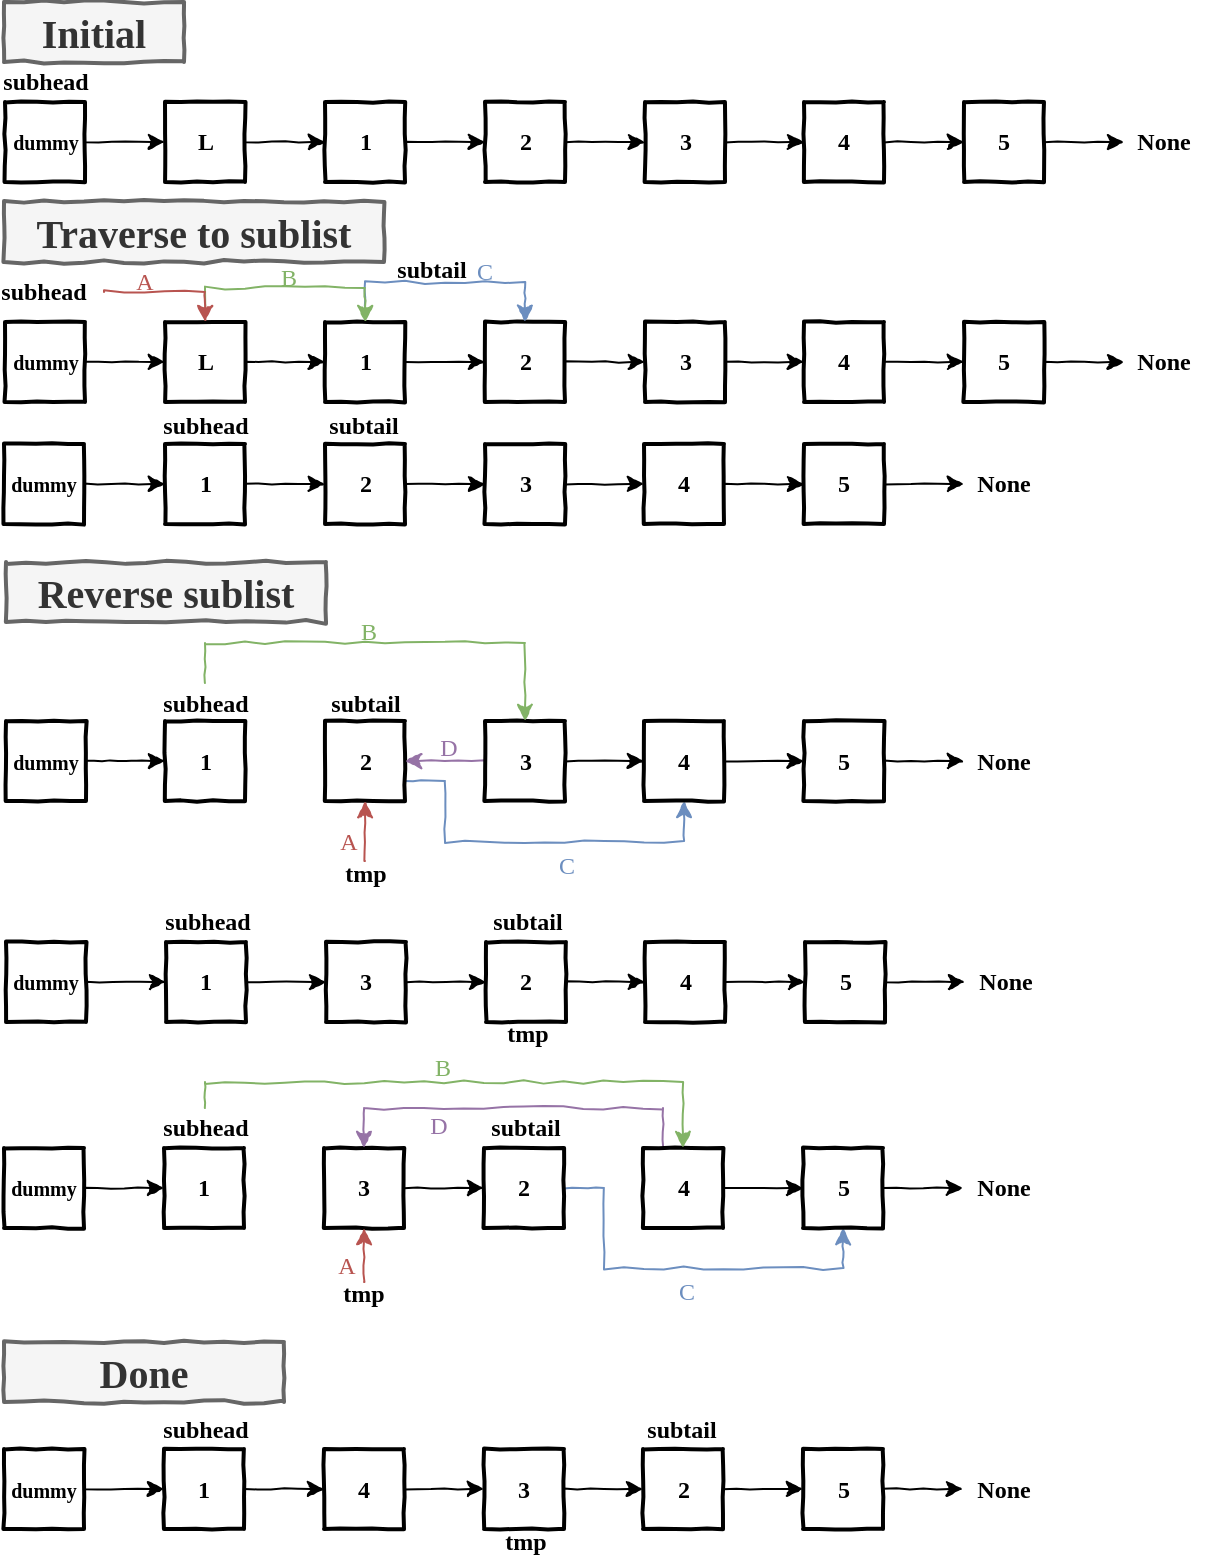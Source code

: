 <mxfile version="12.0.2" type="github" pages="1"><diagram id="hWm1ZMiIFyr73Dh81N8_" name="Page-1"><mxGraphModel dx="727" dy="373" grid="1" gridSize="10" guides="1" tooltips="1" connect="1" arrows="1" fold="1" page="1" pageScale="1" pageWidth="850" pageHeight="1100" math="0" shadow="0"><root><mxCell id="0"/><mxCell id="1" parent="0"/><mxCell id="J-zCOk8MCIBtGuQsYZe9-76" value="2" style="html=1;whiteSpace=wrap;comic=1;strokeWidth=2;fontFamily=Comic Sans MS;fontStyle=1;" vertex="1" parent="1"><mxGeometry x="280.5" y="200" width="40" height="40" as="geometry"/></mxCell><mxCell id="J-zCOk8MCIBtGuQsYZe9-1" value="" style="edgeStyle=orthogonalEdgeStyle;rounded=0;orthogonalLoop=1;jettySize=auto;html=1;comic=1;" edge="1" parent="1" source="J-zCOk8MCIBtGuQsYZe9-2" target="J-zCOk8MCIBtGuQsYZe9-4"><mxGeometry relative="1" as="geometry"/></mxCell><mxCell id="J-zCOk8MCIBtGuQsYZe9-2" value="L" style="html=1;whiteSpace=wrap;comic=1;strokeWidth=2;fontFamily=Comic Sans MS;fontStyle=1;" vertex="1" parent="1"><mxGeometry x="120.5" y="90" width="40" height="40" as="geometry"/></mxCell><mxCell id="J-zCOk8MCIBtGuQsYZe9-3" value="" style="edgeStyle=orthogonalEdgeStyle;rounded=0;orthogonalLoop=1;jettySize=auto;html=1;comic=1;" edge="1" parent="1" source="J-zCOk8MCIBtGuQsYZe9-4" target="J-zCOk8MCIBtGuQsYZe9-6"><mxGeometry relative="1" as="geometry"/></mxCell><mxCell id="J-zCOk8MCIBtGuQsYZe9-4" value="1" style="html=1;whiteSpace=wrap;comic=1;strokeWidth=2;fontFamily=Comic Sans MS;fontStyle=1;" vertex="1" parent="1"><mxGeometry x="200.5" y="90" width="40" height="40" as="geometry"/></mxCell><mxCell id="J-zCOk8MCIBtGuQsYZe9-28" style="edgeStyle=orthogonalEdgeStyle;rounded=0;comic=1;orthogonalLoop=1;jettySize=auto;html=1;exitX=1;exitY=0.5;exitDx=0;exitDy=0;entryX=0;entryY=0.5;entryDx=0;entryDy=0;labelBackgroundColor=none;fontFamily=Comic Sans MS;fontSize=10;fontColor=#000000;" edge="1" parent="1" source="J-zCOk8MCIBtGuQsYZe9-6" target="J-zCOk8MCIBtGuQsYZe9-23"><mxGeometry relative="1" as="geometry"/></mxCell><mxCell id="J-zCOk8MCIBtGuQsYZe9-6" value="2" style="html=1;whiteSpace=wrap;comic=1;strokeWidth=2;fontFamily=Comic Sans MS;fontStyle=1;" vertex="1" parent="1"><mxGeometry x="280.5" y="90" width="40" height="40" as="geometry"/></mxCell><mxCell id="J-zCOk8MCIBtGuQsYZe9-22" value="&lt;font style=&quot;font-size: 20px&quot;&gt;Initial&lt;/font&gt;" style="html=1;whiteSpace=wrap;comic=1;strokeWidth=2;fontFamily=Comic Sans MS;fontStyle=1;fillColor=#f5f5f5;strokeColor=#666666;fontColor=#333333;" vertex="1" parent="1"><mxGeometry x="40" y="40" width="90" height="30" as="geometry"/></mxCell><mxCell id="J-zCOk8MCIBtGuQsYZe9-29" style="edgeStyle=orthogonalEdgeStyle;rounded=0;comic=1;orthogonalLoop=1;jettySize=auto;html=1;exitX=1;exitY=0.5;exitDx=0;exitDy=0;entryX=0;entryY=0.5;entryDx=0;entryDy=0;labelBackgroundColor=none;fontFamily=Comic Sans MS;fontSize=10;fontColor=#000000;" edge="1" parent="1" source="J-zCOk8MCIBtGuQsYZe9-23" target="J-zCOk8MCIBtGuQsYZe9-24"><mxGeometry relative="1" as="geometry"/></mxCell><mxCell id="J-zCOk8MCIBtGuQsYZe9-23" value="3" style="html=1;whiteSpace=wrap;comic=1;strokeWidth=2;fontFamily=Comic Sans MS;fontStyle=1;" vertex="1" parent="1"><mxGeometry x="360.5" y="90" width="40" height="40" as="geometry"/></mxCell><mxCell id="J-zCOk8MCIBtGuQsYZe9-30" style="edgeStyle=orthogonalEdgeStyle;rounded=0;comic=1;orthogonalLoop=1;jettySize=auto;html=1;exitX=1;exitY=0.5;exitDx=0;exitDy=0;entryX=0;entryY=0.5;entryDx=0;entryDy=0;labelBackgroundColor=none;fontFamily=Comic Sans MS;fontSize=10;fontColor=#000000;" edge="1" parent="1" source="J-zCOk8MCIBtGuQsYZe9-24" target="J-zCOk8MCIBtGuQsYZe9-25"><mxGeometry relative="1" as="geometry"/></mxCell><mxCell id="J-zCOk8MCIBtGuQsYZe9-24" value="4" style="html=1;whiteSpace=wrap;comic=1;strokeWidth=2;fontFamily=Comic Sans MS;fontStyle=1;" vertex="1" parent="1"><mxGeometry x="440" y="90" width="40" height="40" as="geometry"/></mxCell><mxCell id="J-zCOk8MCIBtGuQsYZe9-27" style="edgeStyle=orthogonalEdgeStyle;rounded=0;comic=1;orthogonalLoop=1;jettySize=auto;html=1;exitX=1;exitY=0.5;exitDx=0;exitDy=0;entryX=0;entryY=0.5;entryDx=0;entryDy=0;labelBackgroundColor=none;fontFamily=Comic Sans MS;fontSize=10;fontColor=#000000;" edge="1" parent="1" source="J-zCOk8MCIBtGuQsYZe9-25" target="J-zCOk8MCIBtGuQsYZe9-26"><mxGeometry relative="1" as="geometry"/></mxCell><mxCell id="J-zCOk8MCIBtGuQsYZe9-25" value="5" style="html=1;whiteSpace=wrap;comic=1;strokeWidth=2;fontFamily=Comic Sans MS;fontStyle=1;" vertex="1" parent="1"><mxGeometry x="520" y="90" width="40" height="40" as="geometry"/></mxCell><mxCell id="J-zCOk8MCIBtGuQsYZe9-26" value="None" style="html=1;whiteSpace=wrap;comic=1;strokeWidth=2;fontFamily=Comic Sans MS;fontStyle=1;fillColor=none;strokeColor=none;" vertex="1" parent="1"><mxGeometry x="600" y="90" width="40" height="40" as="geometry"/></mxCell><mxCell id="J-zCOk8MCIBtGuQsYZe9-55" style="edgeStyle=orthogonalEdgeStyle;rounded=0;comic=1;orthogonalLoop=1;jettySize=auto;html=1;exitX=1;exitY=0.5;exitDx=0;exitDy=0;entryX=0;entryY=0.5;entryDx=0;entryDy=0;labelBackgroundColor=none;fontFamily=Comic Sans MS;fontSize=10;fontColor=#000000;" edge="1" parent="1" source="J-zCOk8MCIBtGuQsYZe9-32" target="J-zCOk8MCIBtGuQsYZe9-2"><mxGeometry relative="1" as="geometry"/></mxCell><mxCell id="J-zCOk8MCIBtGuQsYZe9-32" value="&lt;font style=&quot;font-size: 10px&quot;&gt;dummy&lt;/font&gt;" style="html=1;whiteSpace=wrap;comic=1;strokeWidth=2;fontFamily=Comic Sans MS;fontStyle=1;" vertex="1" parent="1"><mxGeometry x="40.5" y="90" width="40" height="40" as="geometry"/></mxCell><mxCell id="J-zCOk8MCIBtGuQsYZe9-34" value="subhead" style="html=1;whiteSpace=wrap;comic=1;strokeWidth=2;fontFamily=Comic Sans MS;fontStyle=1;strokeColor=none;fillColor=none;" vertex="1" parent="1"><mxGeometry x="40.5" y="70" width="40" height="20" as="geometry"/></mxCell><mxCell id="J-zCOk8MCIBtGuQsYZe9-42" value="&lt;font style=&quot;font-size: 20px&quot;&gt;Traverse to sublist&lt;br&gt;&lt;/font&gt;" style="html=1;whiteSpace=wrap;comic=1;strokeWidth=2;fontFamily=Comic Sans MS;fontStyle=1;fillColor=#f5f5f5;strokeColor=#666666;fontColor=#333333;" vertex="1" parent="1"><mxGeometry x="40" y="140" width="190" height="30" as="geometry"/></mxCell><mxCell id="J-zCOk8MCIBtGuQsYZe9-71" value="" style="edgeStyle=orthogonalEdgeStyle;rounded=0;orthogonalLoop=1;jettySize=auto;html=1;comic=1;" edge="1" parent="1" source="J-zCOk8MCIBtGuQsYZe9-72" target="J-zCOk8MCIBtGuQsYZe9-74"><mxGeometry relative="1" as="geometry"/></mxCell><mxCell id="J-zCOk8MCIBtGuQsYZe9-73" value="" style="edgeStyle=orthogonalEdgeStyle;rounded=0;orthogonalLoop=1;jettySize=auto;html=1;comic=1;" edge="1" parent="1" source="J-zCOk8MCIBtGuQsYZe9-74" target="J-zCOk8MCIBtGuQsYZe9-76"><mxGeometry relative="1" as="geometry"/></mxCell><mxCell id="J-zCOk8MCIBtGuQsYZe9-166" style="edgeStyle=orthogonalEdgeStyle;rounded=0;comic=1;orthogonalLoop=1;jettySize=auto;html=1;exitX=0.5;exitY=0;exitDx=0;exitDy=0;entryX=0.5;entryY=0;entryDx=0;entryDy=0;labelBackgroundColor=none;fontFamily=Comic Sans MS;fontSize=12;fontColor=#82B366;fillColor=#dae8fc;strokeColor=#6c8ebf;" edge="1" parent="1" source="J-zCOk8MCIBtGuQsYZe9-74" target="J-zCOk8MCIBtGuQsYZe9-76"><mxGeometry relative="1" as="geometry"/></mxCell><mxCell id="J-zCOk8MCIBtGuQsYZe9-74" value="1" style="html=1;whiteSpace=wrap;comic=1;strokeWidth=2;fontFamily=Comic Sans MS;fontStyle=1;" vertex="1" parent="1"><mxGeometry x="200.5" y="200" width="40" height="40" as="geometry"/></mxCell><mxCell id="J-zCOk8MCIBtGuQsYZe9-75" style="edgeStyle=orthogonalEdgeStyle;rounded=0;comic=1;orthogonalLoop=1;jettySize=auto;html=1;exitX=1;exitY=0.5;exitDx=0;exitDy=0;entryX=0;entryY=0.5;entryDx=0;entryDy=0;labelBackgroundColor=none;fontFamily=Comic Sans MS;fontSize=10;fontColor=#000000;" edge="1" parent="1" source="J-zCOk8MCIBtGuQsYZe9-76" target="J-zCOk8MCIBtGuQsYZe9-78"><mxGeometry relative="1" as="geometry"/></mxCell><mxCell id="J-zCOk8MCIBtGuQsYZe9-77" style="edgeStyle=orthogonalEdgeStyle;rounded=0;comic=1;orthogonalLoop=1;jettySize=auto;html=1;exitX=1;exitY=0.5;exitDx=0;exitDy=0;entryX=0;entryY=0.5;entryDx=0;entryDy=0;labelBackgroundColor=none;fontFamily=Comic Sans MS;fontSize=10;fontColor=#000000;" edge="1" parent="1" source="J-zCOk8MCIBtGuQsYZe9-78" target="J-zCOk8MCIBtGuQsYZe9-80"><mxGeometry relative="1" as="geometry"/></mxCell><mxCell id="J-zCOk8MCIBtGuQsYZe9-78" value="3" style="html=1;whiteSpace=wrap;comic=1;strokeWidth=2;fontFamily=Comic Sans MS;fontStyle=1;" vertex="1" parent="1"><mxGeometry x="360.5" y="200" width="40" height="40" as="geometry"/></mxCell><mxCell id="J-zCOk8MCIBtGuQsYZe9-79" style="edgeStyle=orthogonalEdgeStyle;rounded=0;comic=1;orthogonalLoop=1;jettySize=auto;html=1;exitX=1;exitY=0.5;exitDx=0;exitDy=0;entryX=0;entryY=0.5;entryDx=0;entryDy=0;labelBackgroundColor=none;fontFamily=Comic Sans MS;fontSize=10;fontColor=#000000;" edge="1" parent="1" source="J-zCOk8MCIBtGuQsYZe9-80" target="J-zCOk8MCIBtGuQsYZe9-82"><mxGeometry relative="1" as="geometry"/></mxCell><mxCell id="J-zCOk8MCIBtGuQsYZe9-80" value="4" style="html=1;whiteSpace=wrap;comic=1;strokeWidth=2;fontFamily=Comic Sans MS;fontStyle=1;" vertex="1" parent="1"><mxGeometry x="440" y="200" width="40" height="40" as="geometry"/></mxCell><mxCell id="J-zCOk8MCIBtGuQsYZe9-81" style="edgeStyle=orthogonalEdgeStyle;rounded=0;comic=1;orthogonalLoop=1;jettySize=auto;html=1;exitX=1;exitY=0.5;exitDx=0;exitDy=0;entryX=0;entryY=0.5;entryDx=0;entryDy=0;labelBackgroundColor=none;fontFamily=Comic Sans MS;fontSize=10;fontColor=#000000;" edge="1" parent="1" source="J-zCOk8MCIBtGuQsYZe9-82" target="J-zCOk8MCIBtGuQsYZe9-83"><mxGeometry relative="1" as="geometry"/></mxCell><mxCell id="J-zCOk8MCIBtGuQsYZe9-82" value="5" style="html=1;whiteSpace=wrap;comic=1;strokeWidth=2;fontFamily=Comic Sans MS;fontStyle=1;" vertex="1" parent="1"><mxGeometry x="520" y="200" width="40" height="40" as="geometry"/></mxCell><mxCell id="J-zCOk8MCIBtGuQsYZe9-83" value="None" style="html=1;whiteSpace=wrap;comic=1;strokeWidth=2;fontFamily=Comic Sans MS;fontStyle=1;fillColor=none;strokeColor=none;" vertex="1" parent="1"><mxGeometry x="600" y="200" width="40" height="40" as="geometry"/></mxCell><mxCell id="J-zCOk8MCIBtGuQsYZe9-84" style="edgeStyle=orthogonalEdgeStyle;rounded=0;comic=1;orthogonalLoop=1;jettySize=auto;html=1;exitX=1;exitY=0.5;exitDx=0;exitDy=0;entryX=0;entryY=0.5;entryDx=0;entryDy=0;labelBackgroundColor=none;fontFamily=Comic Sans MS;fontSize=10;fontColor=#000000;" edge="1" parent="1" source="J-zCOk8MCIBtGuQsYZe9-85" target="J-zCOk8MCIBtGuQsYZe9-72"><mxGeometry relative="1" as="geometry"/></mxCell><mxCell id="J-zCOk8MCIBtGuQsYZe9-85" value="&lt;font style=&quot;font-size: 10px&quot;&gt;dummy&lt;/font&gt;" style="html=1;whiteSpace=wrap;comic=1;strokeWidth=2;fontFamily=Comic Sans MS;fontStyle=1;" vertex="1" parent="1"><mxGeometry x="40.5" y="200" width="40" height="40" as="geometry"/></mxCell><mxCell id="J-zCOk8MCIBtGuQsYZe9-86" value="subhead" style="html=1;whiteSpace=wrap;comic=1;strokeWidth=2;fontFamily=Comic Sans MS;fontStyle=1;strokeColor=none;fillColor=none;" vertex="1" parent="1"><mxGeometry x="40" y="175" width="40" height="20" as="geometry"/></mxCell><mxCell id="J-zCOk8MCIBtGuQsYZe9-100" value="&lt;div style=&quot;font-size: 12px;&quot; align=&quot;center&quot;&gt;A&lt;/div&gt;" style="text;html=1;resizable=0;points=[];autosize=1;align=center;verticalAlign=top;spacingTop=-4;fontSize=12;fontFamily=Comic Sans MS;fillColor=none;strokeColor=none;fontColor=#B85450;" vertex="1" parent="1"><mxGeometry x="100" y="170" width="20" height="10" as="geometry"/></mxCell><mxCell id="J-zCOk8MCIBtGuQsYZe9-101" value="B" style="text;html=1;resizable=0;points=[];autosize=1;align=center;verticalAlign=top;spacingTop=-4;fontSize=12;fontFamily=Comic Sans MS;fillColor=none;strokeColor=none;fontColor=#82B366;" vertex="1" parent="1"><mxGeometry x="172" y="168" width="20" height="10" as="geometry"/></mxCell><mxCell id="J-zCOk8MCIBtGuQsYZe9-105" value="" style="edgeStyle=orthogonalEdgeStyle;rounded=0;orthogonalLoop=1;jettySize=auto;html=1;comic=1;" edge="1" parent="1" source="J-zCOk8MCIBtGuQsYZe9-106" target="J-zCOk8MCIBtGuQsYZe9-108"><mxGeometry relative="1" as="geometry"/></mxCell><mxCell id="J-zCOk8MCIBtGuQsYZe9-106" value="1" style="html=1;whiteSpace=wrap;comic=1;strokeWidth=2;fontFamily=Comic Sans MS;fontStyle=1;" vertex="1" parent="1"><mxGeometry x="120.5" y="261" width="40" height="40" as="geometry"/></mxCell><mxCell id="J-zCOk8MCIBtGuQsYZe9-107" style="edgeStyle=orthogonalEdgeStyle;rounded=0;comic=1;orthogonalLoop=1;jettySize=auto;html=1;exitX=1;exitY=0.5;exitDx=0;exitDy=0;entryX=0;entryY=0.5;entryDx=0;entryDy=0;labelBackgroundColor=none;fontFamily=Comic Sans MS;fontSize=10;fontColor=#000000;" edge="1" parent="1" source="J-zCOk8MCIBtGuQsYZe9-108" target="J-zCOk8MCIBtGuQsYZe9-110"><mxGeometry relative="1" as="geometry"/></mxCell><mxCell id="J-zCOk8MCIBtGuQsYZe9-108" value="2" style="html=1;whiteSpace=wrap;comic=1;strokeWidth=2;fontFamily=Comic Sans MS;fontStyle=1;" vertex="1" parent="1"><mxGeometry x="200.5" y="261" width="40" height="40" as="geometry"/></mxCell><mxCell id="J-zCOk8MCIBtGuQsYZe9-109" style="edgeStyle=orthogonalEdgeStyle;rounded=0;comic=1;orthogonalLoop=1;jettySize=auto;html=1;exitX=1;exitY=0.5;exitDx=0;exitDy=0;entryX=0;entryY=0.5;entryDx=0;entryDy=0;labelBackgroundColor=none;fontFamily=Comic Sans MS;fontSize=10;fontColor=#000000;" edge="1" parent="1" source="J-zCOk8MCIBtGuQsYZe9-110" target="J-zCOk8MCIBtGuQsYZe9-112"><mxGeometry relative="1" as="geometry"/></mxCell><mxCell id="J-zCOk8MCIBtGuQsYZe9-110" value="3" style="html=1;whiteSpace=wrap;comic=1;strokeWidth=2;fontFamily=Comic Sans MS;fontStyle=1;" vertex="1" parent="1"><mxGeometry x="280.5" y="261" width="40" height="40" as="geometry"/></mxCell><mxCell id="J-zCOk8MCIBtGuQsYZe9-111" style="edgeStyle=orthogonalEdgeStyle;rounded=0;comic=1;orthogonalLoop=1;jettySize=auto;html=1;exitX=1;exitY=0.5;exitDx=0;exitDy=0;entryX=0;entryY=0.5;entryDx=0;entryDy=0;labelBackgroundColor=none;fontFamily=Comic Sans MS;fontSize=10;fontColor=#000000;" edge="1" parent="1" source="J-zCOk8MCIBtGuQsYZe9-112" target="J-zCOk8MCIBtGuQsYZe9-114"><mxGeometry relative="1" as="geometry"/></mxCell><mxCell id="J-zCOk8MCIBtGuQsYZe9-112" value="4" style="html=1;whiteSpace=wrap;comic=1;strokeWidth=2;fontFamily=Comic Sans MS;fontStyle=1;" vertex="1" parent="1"><mxGeometry x="360" y="261" width="40" height="40" as="geometry"/></mxCell><mxCell id="J-zCOk8MCIBtGuQsYZe9-113" style="edgeStyle=orthogonalEdgeStyle;rounded=0;comic=1;orthogonalLoop=1;jettySize=auto;html=1;exitX=1;exitY=0.5;exitDx=0;exitDy=0;entryX=0;entryY=0.5;entryDx=0;entryDy=0;labelBackgroundColor=none;fontFamily=Comic Sans MS;fontSize=10;fontColor=#000000;" edge="1" parent="1" source="J-zCOk8MCIBtGuQsYZe9-114" target="J-zCOk8MCIBtGuQsYZe9-115"><mxGeometry relative="1" as="geometry"/></mxCell><mxCell id="J-zCOk8MCIBtGuQsYZe9-114" value="5" style="html=1;whiteSpace=wrap;comic=1;strokeWidth=2;fontFamily=Comic Sans MS;fontStyle=1;" vertex="1" parent="1"><mxGeometry x="440" y="261" width="40" height="40" as="geometry"/></mxCell><mxCell id="J-zCOk8MCIBtGuQsYZe9-115" value="None" style="html=1;whiteSpace=wrap;comic=1;strokeWidth=2;fontFamily=Comic Sans MS;fontStyle=1;fillColor=none;strokeColor=none;" vertex="1" parent="1"><mxGeometry x="520" y="261" width="40" height="40" as="geometry"/></mxCell><mxCell id="J-zCOk8MCIBtGuQsYZe9-245" style="edgeStyle=orthogonalEdgeStyle;rounded=0;comic=1;orthogonalLoop=1;jettySize=auto;html=1;exitX=1;exitY=0.5;exitDx=0;exitDy=0;entryX=0;entryY=0.5;entryDx=0;entryDy=0;labelBackgroundColor=none;fontFamily=Comic Sans MS;fontSize=12;fontColor=#9673A6;" edge="1" parent="1" source="J-zCOk8MCIBtGuQsYZe9-117" target="J-zCOk8MCIBtGuQsYZe9-106"><mxGeometry relative="1" as="geometry"/></mxCell><mxCell id="J-zCOk8MCIBtGuQsYZe9-117" value="&lt;font style=&quot;font-size: 10px&quot;&gt;dummy&lt;/font&gt;" style="html=1;whiteSpace=wrap;comic=1;strokeWidth=2;fontFamily=Comic Sans MS;fontStyle=1;" vertex="1" parent="1"><mxGeometry x="40" y="261" width="40" height="40" as="geometry"/></mxCell><mxCell id="J-zCOk8MCIBtGuQsYZe9-118" value="subhead" style="html=1;whiteSpace=wrap;comic=1;strokeWidth=2;fontFamily=Comic Sans MS;fontStyle=1;strokeColor=none;fillColor=none;" vertex="1" parent="1"><mxGeometry x="120.5" y="242" width="40" height="20" as="geometry"/></mxCell><mxCell id="J-zCOk8MCIBtGuQsYZe9-119" value="&lt;font style=&quot;font-size: 20px&quot;&gt;Reverse sublist&lt;/font&gt;" style="html=1;whiteSpace=wrap;comic=1;strokeWidth=2;fontFamily=Comic Sans MS;fontStyle=1;fillColor=#f5f5f5;strokeColor=#666666;fontColor=#333333;" vertex="1" parent="1"><mxGeometry x="41" y="320" width="160" height="30" as="geometry"/></mxCell><mxCell id="J-zCOk8MCIBtGuQsYZe9-143" value="1" style="html=1;whiteSpace=wrap;comic=1;strokeWidth=2;fontFamily=Comic Sans MS;fontStyle=1;" vertex="1" parent="1"><mxGeometry x="120.5" y="399.5" width="40" height="40" as="geometry"/></mxCell><mxCell id="J-zCOk8MCIBtGuQsYZe9-185" style="edgeStyle=orthogonalEdgeStyle;rounded=0;comic=1;orthogonalLoop=1;jettySize=auto;html=1;exitX=1;exitY=0.75;exitDx=0;exitDy=0;entryX=0.5;entryY=1;entryDx=0;entryDy=0;labelBackgroundColor=none;fontFamily=Comic Sans MS;fontSize=12;fontColor=#82B366;fillColor=#dae8fc;strokeColor=#6c8ebf;" edge="1" parent="1" source="J-zCOk8MCIBtGuQsYZe9-145" target="J-zCOk8MCIBtGuQsYZe9-149"><mxGeometry relative="1" as="geometry"><Array as="points"><mxPoint x="260.5" y="429.5"/><mxPoint x="260.5" y="459.5"/><mxPoint x="380.5" y="459.5"/></Array></mxGeometry></mxCell><mxCell id="J-zCOk8MCIBtGuQsYZe9-145" value="2" style="html=1;whiteSpace=wrap;comic=1;strokeWidth=2;fontFamily=Comic Sans MS;fontStyle=1;" vertex="1" parent="1"><mxGeometry x="200.5" y="399.5" width="40" height="40" as="geometry"/></mxCell><mxCell id="J-zCOk8MCIBtGuQsYZe9-146" style="edgeStyle=orthogonalEdgeStyle;rounded=0;comic=1;orthogonalLoop=1;jettySize=auto;html=1;exitX=1;exitY=0.5;exitDx=0;exitDy=0;entryX=0;entryY=0.5;entryDx=0;entryDy=0;labelBackgroundColor=none;fontFamily=Comic Sans MS;fontSize=10;fontColor=#000000;" edge="1" parent="1" source="J-zCOk8MCIBtGuQsYZe9-147" target="J-zCOk8MCIBtGuQsYZe9-149"><mxGeometry relative="1" as="geometry"/></mxCell><mxCell id="J-zCOk8MCIBtGuQsYZe9-184" style="edgeStyle=orthogonalEdgeStyle;rounded=0;comic=1;orthogonalLoop=1;jettySize=auto;html=1;exitX=0;exitY=0.5;exitDx=0;exitDy=0;entryX=1;entryY=0.5;entryDx=0;entryDy=0;labelBackgroundColor=none;fontFamily=Comic Sans MS;fontSize=12;fontColor=#82B366;fillColor=#e1d5e7;strokeColor=#9673a6;" edge="1" parent="1" source="J-zCOk8MCIBtGuQsYZe9-147" target="J-zCOk8MCIBtGuQsYZe9-145"><mxGeometry relative="1" as="geometry"/></mxCell><mxCell id="J-zCOk8MCIBtGuQsYZe9-147" value="3" style="html=1;whiteSpace=wrap;comic=1;strokeWidth=2;fontFamily=Comic Sans MS;fontStyle=1;" vertex="1" parent="1"><mxGeometry x="280.5" y="399.5" width="40" height="40" as="geometry"/></mxCell><mxCell id="J-zCOk8MCIBtGuQsYZe9-148" style="edgeStyle=orthogonalEdgeStyle;rounded=0;comic=1;orthogonalLoop=1;jettySize=auto;html=1;exitX=1;exitY=0.5;exitDx=0;exitDy=0;entryX=0;entryY=0.5;entryDx=0;entryDy=0;labelBackgroundColor=none;fontFamily=Comic Sans MS;fontSize=10;fontColor=#000000;" edge="1" parent="1" source="J-zCOk8MCIBtGuQsYZe9-149" target="J-zCOk8MCIBtGuQsYZe9-151"><mxGeometry relative="1" as="geometry"/></mxCell><mxCell id="J-zCOk8MCIBtGuQsYZe9-149" value="4" style="html=1;whiteSpace=wrap;comic=1;strokeWidth=2;fontFamily=Comic Sans MS;fontStyle=1;" vertex="1" parent="1"><mxGeometry x="360" y="399.5" width="40" height="40" as="geometry"/></mxCell><mxCell id="J-zCOk8MCIBtGuQsYZe9-150" style="edgeStyle=orthogonalEdgeStyle;rounded=0;comic=1;orthogonalLoop=1;jettySize=auto;html=1;exitX=1;exitY=0.5;exitDx=0;exitDy=0;entryX=0;entryY=0.5;entryDx=0;entryDy=0;labelBackgroundColor=none;fontFamily=Comic Sans MS;fontSize=10;fontColor=#000000;" edge="1" parent="1" source="J-zCOk8MCIBtGuQsYZe9-151" target="J-zCOk8MCIBtGuQsYZe9-152"><mxGeometry relative="1" as="geometry"/></mxCell><mxCell id="J-zCOk8MCIBtGuQsYZe9-151" value="5" style="html=1;whiteSpace=wrap;comic=1;strokeWidth=2;fontFamily=Comic Sans MS;fontStyle=1;" vertex="1" parent="1"><mxGeometry x="440" y="399.5" width="40" height="40" as="geometry"/></mxCell><mxCell id="J-zCOk8MCIBtGuQsYZe9-152" value="None" style="html=1;whiteSpace=wrap;comic=1;strokeWidth=2;fontFamily=Comic Sans MS;fontStyle=1;fillColor=none;strokeColor=none;" vertex="1" parent="1"><mxGeometry x="520" y="399.5" width="40" height="40" as="geometry"/></mxCell><mxCell id="J-zCOk8MCIBtGuQsYZe9-246" style="edgeStyle=orthogonalEdgeStyle;rounded=0;comic=1;orthogonalLoop=1;jettySize=auto;html=1;entryX=0;entryY=0.5;entryDx=0;entryDy=0;labelBackgroundColor=none;fontFamily=Comic Sans MS;fontSize=12;fontColor=#9673A6;" edge="1" parent="1" source="J-zCOk8MCIBtGuQsYZe9-154" target="J-zCOk8MCIBtGuQsYZe9-143"><mxGeometry relative="1" as="geometry"/></mxCell><mxCell id="J-zCOk8MCIBtGuQsYZe9-154" value="&lt;font style=&quot;font-size: 10px&quot;&gt;dummy&lt;/font&gt;" style="html=1;whiteSpace=wrap;comic=1;strokeWidth=2;fontFamily=Comic Sans MS;fontStyle=1;" vertex="1" parent="1"><mxGeometry x="41" y="399.5" width="40" height="40" as="geometry"/></mxCell><mxCell id="J-zCOk8MCIBtGuQsYZe9-181" style="edgeStyle=orthogonalEdgeStyle;rounded=0;comic=1;orthogonalLoop=1;jettySize=auto;html=1;exitX=0.5;exitY=0;exitDx=0;exitDy=0;entryX=0.5;entryY=0;entryDx=0;entryDy=0;labelBackgroundColor=none;fontFamily=Comic Sans MS;fontSize=12;fontColor=#82B366;fillColor=#d5e8d4;strokeColor=#82b366;" edge="1" parent="1" source="J-zCOk8MCIBtGuQsYZe9-155" target="J-zCOk8MCIBtGuQsYZe9-147"><mxGeometry relative="1" as="geometry"/></mxCell><mxCell id="J-zCOk8MCIBtGuQsYZe9-155" value="subhead" style="html=1;whiteSpace=wrap;comic=1;strokeWidth=2;fontFamily=Comic Sans MS;fontStyle=1;strokeColor=none;fillColor=none;" vertex="1" parent="1"><mxGeometry x="120.5" y="380.5" width="40" height="20" as="geometry"/></mxCell><mxCell id="J-zCOk8MCIBtGuQsYZe9-99" style="edgeStyle=orthogonalEdgeStyle;rounded=0;comic=1;orthogonalLoop=1;jettySize=auto;html=1;exitX=0.5;exitY=0;exitDx=0;exitDy=0;entryX=0.5;entryY=0;entryDx=0;entryDy=0;labelBackgroundColor=none;fontFamily=Comic Sans MS;fontSize=10;fontColor=#000000;fillColor=#d5e8d4;strokeColor=#82b366;" edge="1" parent="1" source="J-zCOk8MCIBtGuQsYZe9-72" target="J-zCOk8MCIBtGuQsYZe9-74"><mxGeometry relative="1" as="geometry"><Array as="points"><mxPoint x="141" y="183"/><mxPoint x="221" y="183"/></Array></mxGeometry></mxCell><mxCell id="J-zCOk8MCIBtGuQsYZe9-72" value="L" style="html=1;whiteSpace=wrap;comic=1;strokeWidth=2;fontFamily=Comic Sans MS;fontStyle=1;" vertex="1" parent="1"><mxGeometry x="120.5" y="200" width="40" height="40" as="geometry"/></mxCell><mxCell id="J-zCOk8MCIBtGuQsYZe9-97" style="edgeStyle=orthogonalEdgeStyle;rounded=0;comic=1;orthogonalLoop=1;jettySize=auto;html=1;entryX=0.5;entryY=0;entryDx=0;entryDy=0;labelBackgroundColor=none;fontFamily=Comic Sans MS;fontSize=10;fontColor=#000000;fillColor=#f8cecc;strokeColor=#b85450;" edge="1" parent="1" target="J-zCOk8MCIBtGuQsYZe9-72"><mxGeometry relative="1" as="geometry"><mxPoint x="90" y="185" as="sourcePoint"/><Array as="points"><mxPoint x="141" y="185"/></Array></mxGeometry></mxCell><mxCell id="J-zCOk8MCIBtGuQsYZe9-167" value="&lt;font color=&quot;#6C8EBF&quot;&gt;C&lt;/font&gt;" style="text;html=1;resizable=0;points=[];autosize=1;align=center;verticalAlign=top;spacingTop=-4;fontSize=12;fontFamily=Comic Sans MS;fillColor=none;strokeColor=none;fontColor=#82B366;" vertex="1" parent="1"><mxGeometry x="270" y="165" width="20" height="20" as="geometry"/></mxCell><mxCell id="J-zCOk8MCIBtGuQsYZe9-170" value="&lt;div&gt;subtail&lt;/div&gt;&lt;div&gt;&lt;br&gt;&lt;/div&gt;" style="html=1;whiteSpace=wrap;comic=1;strokeWidth=2;fontFamily=Comic Sans MS;fontStyle=1;strokeColor=none;fillColor=none;" vertex="1" parent="1"><mxGeometry x="234" y="171" width="40" height="20" as="geometry"/></mxCell><mxCell id="J-zCOk8MCIBtGuQsYZe9-171" value="&lt;div&gt;subtail&lt;/div&gt;&lt;div&gt;&lt;br&gt;&lt;/div&gt;" style="html=1;whiteSpace=wrap;comic=1;strokeWidth=2;fontFamily=Comic Sans MS;fontStyle=1;strokeColor=none;fillColor=none;" vertex="1" parent="1"><mxGeometry x="200" y="245.5" width="40" height="27" as="geometry"/></mxCell><mxCell id="J-zCOk8MCIBtGuQsYZe9-173" value="&lt;div&gt;subtail&lt;/div&gt;&lt;div&gt;&lt;br&gt;&lt;/div&gt;" style="html=1;whiteSpace=wrap;comic=1;strokeWidth=2;fontFamily=Comic Sans MS;fontStyle=1;strokeColor=none;fillColor=none;" vertex="1" parent="1"><mxGeometry x="200.5" y="387.5" width="40" height="20" as="geometry"/></mxCell><mxCell id="J-zCOk8MCIBtGuQsYZe9-177" style="edgeStyle=orthogonalEdgeStyle;rounded=0;comic=1;orthogonalLoop=1;jettySize=auto;html=1;exitX=0.5;exitY=0;exitDx=0;exitDy=0;entryX=0.5;entryY=1;entryDx=0;entryDy=0;labelBackgroundColor=none;fontFamily=Comic Sans MS;fontSize=12;fontColor=#82B366;fillColor=#f8cecc;strokeColor=#b85450;" edge="1" parent="1" source="J-zCOk8MCIBtGuQsYZe9-176" target="J-zCOk8MCIBtGuQsYZe9-145"><mxGeometry relative="1" as="geometry"/></mxCell><mxCell id="J-zCOk8MCIBtGuQsYZe9-176" value="tmp" style="html=1;whiteSpace=wrap;comic=1;strokeWidth=2;fontFamily=Comic Sans MS;fontStyle=1;strokeColor=none;fillColor=none;align=center;verticalAlign=middle;" vertex="1" parent="1"><mxGeometry x="200.5" y="469.5" width="40" height="12" as="geometry"/></mxCell><mxCell id="J-zCOk8MCIBtGuQsYZe9-178" value="&lt;div style=&quot;font-size: 12px;&quot; align=&quot;center&quot;&gt;A&lt;/div&gt;" style="text;html=1;resizable=0;points=[];autosize=1;align=center;verticalAlign=top;spacingTop=-4;fontSize=12;fontFamily=Comic Sans MS;fillColor=none;strokeColor=none;fontColor=#B85450;" vertex="1" parent="1"><mxGeometry x="201.5" y="449.5" width="20" height="10" as="geometry"/></mxCell><mxCell id="J-zCOk8MCIBtGuQsYZe9-183" value="B" style="text;html=1;resizable=0;points=[];autosize=1;align=center;verticalAlign=top;spacingTop=-4;fontSize=12;fontFamily=Comic Sans MS;fillColor=none;strokeColor=none;fontColor=#82B366;" vertex="1" parent="1"><mxGeometry x="211.5" y="344.5" width="20" height="10" as="geometry"/></mxCell><mxCell id="J-zCOk8MCIBtGuQsYZe9-187" value="&lt;font color=&quot;#6C8EBF&quot;&gt;C&lt;/font&gt;" style="text;html=1;resizable=0;points=[];autosize=1;align=center;verticalAlign=top;spacingTop=-4;fontSize=12;fontFamily=Comic Sans MS;fillColor=none;strokeColor=none;fontColor=#82B366;" vertex="1" parent="1"><mxGeometry x="310.5" y="461.5" width="20" height="20" as="geometry"/></mxCell><mxCell id="J-zCOk8MCIBtGuQsYZe9-188" value="D" style="text;html=1;resizable=0;points=[];autosize=1;align=center;verticalAlign=top;spacingTop=-4;fontSize=12;fontFamily=Comic Sans MS;fillColor=none;strokeColor=none;fontColor=#9673A6;" vertex="1" parent="1"><mxGeometry x="251.5" y="402.5" width="20" height="20" as="geometry"/></mxCell><mxCell id="J-zCOk8MCIBtGuQsYZe9-208" value="" style="edgeStyle=orthogonalEdgeStyle;rounded=0;orthogonalLoop=1;jettySize=auto;html=1;comic=1;" edge="1" source="J-zCOk8MCIBtGuQsYZe9-209" target="J-zCOk8MCIBtGuQsYZe9-211" parent="1"><mxGeometry relative="1" as="geometry"/></mxCell><mxCell id="J-zCOk8MCIBtGuQsYZe9-209" value="1" style="html=1;whiteSpace=wrap;comic=1;strokeWidth=2;fontFamily=Comic Sans MS;fontStyle=1;" vertex="1" parent="1"><mxGeometry x="121" y="510" width="40" height="40" as="geometry"/></mxCell><mxCell id="J-zCOk8MCIBtGuQsYZe9-210" style="edgeStyle=orthogonalEdgeStyle;rounded=0;comic=1;orthogonalLoop=1;jettySize=auto;html=1;exitX=1;exitY=0.5;exitDx=0;exitDy=0;entryX=0;entryY=0.5;entryDx=0;entryDy=0;labelBackgroundColor=none;fontFamily=Comic Sans MS;fontSize=10;fontColor=#000000;" edge="1" source="J-zCOk8MCIBtGuQsYZe9-211" target="J-zCOk8MCIBtGuQsYZe9-213" parent="1"><mxGeometry relative="1" as="geometry"/></mxCell><mxCell id="J-zCOk8MCIBtGuQsYZe9-211" value="3" style="html=1;whiteSpace=wrap;comic=1;strokeWidth=2;fontFamily=Comic Sans MS;fontStyle=1;" vertex="1" parent="1"><mxGeometry x="201" y="510" width="40" height="40" as="geometry"/></mxCell><mxCell id="J-zCOk8MCIBtGuQsYZe9-212" style="edgeStyle=orthogonalEdgeStyle;rounded=0;comic=1;orthogonalLoop=1;jettySize=auto;html=1;exitX=1;exitY=0.5;exitDx=0;exitDy=0;entryX=0;entryY=0.5;entryDx=0;entryDy=0;labelBackgroundColor=none;fontFamily=Comic Sans MS;fontSize=10;fontColor=#000000;" edge="1" source="J-zCOk8MCIBtGuQsYZe9-213" target="J-zCOk8MCIBtGuQsYZe9-215" parent="1"><mxGeometry relative="1" as="geometry"/></mxCell><mxCell id="J-zCOk8MCIBtGuQsYZe9-213" value="2" style="html=1;whiteSpace=wrap;comic=1;strokeWidth=2;fontFamily=Comic Sans MS;fontStyle=1;" vertex="1" parent="1"><mxGeometry x="281" y="510" width="40" height="40" as="geometry"/></mxCell><mxCell id="J-zCOk8MCIBtGuQsYZe9-214" style="edgeStyle=orthogonalEdgeStyle;rounded=0;comic=1;orthogonalLoop=1;jettySize=auto;html=1;exitX=1;exitY=0.5;exitDx=0;exitDy=0;entryX=0;entryY=0.5;entryDx=0;entryDy=0;labelBackgroundColor=none;fontFamily=Comic Sans MS;fontSize=10;fontColor=#000000;" edge="1" source="J-zCOk8MCIBtGuQsYZe9-215" target="J-zCOk8MCIBtGuQsYZe9-217" parent="1"><mxGeometry relative="1" as="geometry"/></mxCell><mxCell id="J-zCOk8MCIBtGuQsYZe9-215" value="4" style="html=1;whiteSpace=wrap;comic=1;strokeWidth=2;fontFamily=Comic Sans MS;fontStyle=1;" vertex="1" parent="1"><mxGeometry x="360.5" y="510" width="40" height="40" as="geometry"/></mxCell><mxCell id="J-zCOk8MCIBtGuQsYZe9-216" style="edgeStyle=orthogonalEdgeStyle;rounded=0;comic=1;orthogonalLoop=1;jettySize=auto;html=1;exitX=1;exitY=0.5;exitDx=0;exitDy=0;entryX=0;entryY=0.5;entryDx=0;entryDy=0;labelBackgroundColor=none;fontFamily=Comic Sans MS;fontSize=10;fontColor=#000000;" edge="1" source="J-zCOk8MCIBtGuQsYZe9-217" target="J-zCOk8MCIBtGuQsYZe9-218" parent="1"><mxGeometry relative="1" as="geometry"/></mxCell><mxCell id="J-zCOk8MCIBtGuQsYZe9-217" value="5" style="html=1;whiteSpace=wrap;comic=1;strokeWidth=2;fontFamily=Comic Sans MS;fontStyle=1;" vertex="1" parent="1"><mxGeometry x="440.5" y="510" width="40" height="40" as="geometry"/></mxCell><mxCell id="J-zCOk8MCIBtGuQsYZe9-218" value="None" style="html=1;whiteSpace=wrap;comic=1;strokeWidth=2;fontFamily=Comic Sans MS;fontStyle=1;fillColor=none;strokeColor=none;" vertex="1" parent="1"><mxGeometry x="520.5" y="510" width="40" height="40" as="geometry"/></mxCell><mxCell id="J-zCOk8MCIBtGuQsYZe9-247" style="edgeStyle=orthogonalEdgeStyle;rounded=0;comic=1;orthogonalLoop=1;jettySize=auto;html=1;exitX=1;exitY=0.5;exitDx=0;exitDy=0;entryX=0;entryY=0.5;entryDx=0;entryDy=0;labelBackgroundColor=none;fontFamily=Comic Sans MS;fontSize=12;fontColor=#9673A6;" edge="1" parent="1" source="J-zCOk8MCIBtGuQsYZe9-220" target="J-zCOk8MCIBtGuQsYZe9-209"><mxGeometry relative="1" as="geometry"/></mxCell><mxCell id="J-zCOk8MCIBtGuQsYZe9-220" value="&lt;font style=&quot;font-size: 10px&quot;&gt;dummy&lt;/font&gt;" style="html=1;whiteSpace=wrap;comic=1;strokeWidth=2;fontFamily=Comic Sans MS;fontStyle=1;" vertex="1" parent="1"><mxGeometry x="41" y="510" width="40" height="40" as="geometry"/></mxCell><mxCell id="J-zCOk8MCIBtGuQsYZe9-221" value="subhead" style="html=1;whiteSpace=wrap;comic=1;strokeWidth=2;fontFamily=Comic Sans MS;fontStyle=1;strokeColor=none;fillColor=none;" vertex="1" parent="1"><mxGeometry x="121.5" y="490" width="40" height="20" as="geometry"/></mxCell><mxCell id="J-zCOk8MCIBtGuQsYZe9-222" value="&lt;div&gt;subtail&lt;/div&gt;" style="html=1;whiteSpace=wrap;comic=1;strokeWidth=2;fontFamily=Comic Sans MS;fontStyle=1;strokeColor=none;fillColor=none;" vertex="1" parent="1"><mxGeometry x="281.5" y="486.5" width="40" height="27" as="geometry"/></mxCell><mxCell id="J-zCOk8MCIBtGuQsYZe9-223" value="tmp" style="html=1;whiteSpace=wrap;comic=1;strokeWidth=2;fontFamily=Comic Sans MS;fontStyle=1;strokeColor=none;fillColor=none;align=center;verticalAlign=middle;" vertex="1" parent="1"><mxGeometry x="281.5" y="550" width="40" height="12" as="geometry"/></mxCell><mxCell id="J-zCOk8MCIBtGuQsYZe9-249" value="1" style="html=1;whiteSpace=wrap;comic=1;strokeWidth=2;fontFamily=Comic Sans MS;fontStyle=1;" vertex="1" parent="1"><mxGeometry x="120" y="613" width="40" height="40" as="geometry"/></mxCell><mxCell id="J-zCOk8MCIBtGuQsYZe9-250" style="edgeStyle=orthogonalEdgeStyle;rounded=0;comic=1;orthogonalLoop=1;jettySize=auto;html=1;exitX=1;exitY=0.5;exitDx=0;exitDy=0;entryX=0;entryY=0.5;entryDx=0;entryDy=0;labelBackgroundColor=none;fontFamily=Comic Sans MS;fontSize=10;fontColor=#000000;" edge="1" parent="1" source="J-zCOk8MCIBtGuQsYZe9-251" target="J-zCOk8MCIBtGuQsYZe9-253"><mxGeometry relative="1" as="geometry"/></mxCell><mxCell id="J-zCOk8MCIBtGuQsYZe9-251" value="3" style="html=1;whiteSpace=wrap;comic=1;strokeWidth=2;fontFamily=Comic Sans MS;fontStyle=1;" vertex="1" parent="1"><mxGeometry x="200" y="613" width="40" height="40" as="geometry"/></mxCell><mxCell id="J-zCOk8MCIBtGuQsYZe9-269" style="edgeStyle=orthogonalEdgeStyle;rounded=0;comic=1;orthogonalLoop=1;jettySize=auto;html=1;exitX=1;exitY=0.75;exitDx=0;exitDy=0;entryX=0.5;entryY=1;entryDx=0;entryDy=0;labelBackgroundColor=none;fontFamily=Comic Sans MS;fontSize=12;fontColor=#9673A6;fillColor=#dae8fc;strokeColor=#6c8ebf;" edge="1" parent="1" source="J-zCOk8MCIBtGuQsYZe9-253" target="J-zCOk8MCIBtGuQsYZe9-257"><mxGeometry relative="1" as="geometry"><Array as="points"><mxPoint x="320" y="633"/><mxPoint x="340" y="633"/><mxPoint x="340" y="673"/><mxPoint x="459" y="673"/></Array></mxGeometry></mxCell><mxCell id="J-zCOk8MCIBtGuQsYZe9-253" value="2" style="html=1;whiteSpace=wrap;comic=1;strokeWidth=2;fontFamily=Comic Sans MS;fontStyle=1;" vertex="1" parent="1"><mxGeometry x="280" y="613" width="40" height="40" as="geometry"/></mxCell><mxCell id="J-zCOk8MCIBtGuQsYZe9-254" style="edgeStyle=orthogonalEdgeStyle;rounded=0;comic=1;orthogonalLoop=1;jettySize=auto;html=1;exitX=1;exitY=0.5;exitDx=0;exitDy=0;entryX=0;entryY=0.5;entryDx=0;entryDy=0;labelBackgroundColor=none;fontFamily=Comic Sans MS;fontSize=10;fontColor=#000000;" edge="1" parent="1" source="J-zCOk8MCIBtGuQsYZe9-255" target="J-zCOk8MCIBtGuQsYZe9-257"><mxGeometry relative="1" as="geometry"/></mxCell><mxCell id="J-zCOk8MCIBtGuQsYZe9-271" style="edgeStyle=orthogonalEdgeStyle;rounded=0;comic=1;orthogonalLoop=1;jettySize=auto;html=1;exitX=0.25;exitY=0;exitDx=0;exitDy=0;entryX=0.5;entryY=0;entryDx=0;entryDy=0;labelBackgroundColor=none;fontFamily=Comic Sans MS;fontSize=12;fontColor=#9673A6;fillColor=#e1d5e7;strokeColor=#9673a6;" edge="1" parent="1" source="J-zCOk8MCIBtGuQsYZe9-255" target="J-zCOk8MCIBtGuQsYZe9-251"><mxGeometry relative="1" as="geometry"/></mxCell><mxCell id="J-zCOk8MCIBtGuQsYZe9-255" value="4" style="html=1;whiteSpace=wrap;comic=1;strokeWidth=2;fontFamily=Comic Sans MS;fontStyle=1;" vertex="1" parent="1"><mxGeometry x="359.5" y="613" width="40" height="40" as="geometry"/></mxCell><mxCell id="J-zCOk8MCIBtGuQsYZe9-256" style="edgeStyle=orthogonalEdgeStyle;rounded=0;comic=1;orthogonalLoop=1;jettySize=auto;html=1;exitX=1;exitY=0.5;exitDx=0;exitDy=0;entryX=0;entryY=0.5;entryDx=0;entryDy=0;labelBackgroundColor=none;fontFamily=Comic Sans MS;fontSize=10;fontColor=#000000;" edge="1" parent="1" source="J-zCOk8MCIBtGuQsYZe9-257" target="J-zCOk8MCIBtGuQsYZe9-258"><mxGeometry relative="1" as="geometry"/></mxCell><mxCell id="J-zCOk8MCIBtGuQsYZe9-257" value="5" style="html=1;whiteSpace=wrap;comic=1;strokeWidth=2;fontFamily=Comic Sans MS;fontStyle=1;" vertex="1" parent="1"><mxGeometry x="439.5" y="613" width="40" height="40" as="geometry"/></mxCell><mxCell id="J-zCOk8MCIBtGuQsYZe9-258" value="None" style="html=1;whiteSpace=wrap;comic=1;strokeWidth=2;fontFamily=Comic Sans MS;fontStyle=1;fillColor=none;strokeColor=none;" vertex="1" parent="1"><mxGeometry x="519.5" y="613" width="40" height="40" as="geometry"/></mxCell><mxCell id="J-zCOk8MCIBtGuQsYZe9-259" style="edgeStyle=orthogonalEdgeStyle;rounded=0;comic=1;orthogonalLoop=1;jettySize=auto;html=1;exitX=1;exitY=0.5;exitDx=0;exitDy=0;entryX=0;entryY=0.5;entryDx=0;entryDy=0;labelBackgroundColor=none;fontFamily=Comic Sans MS;fontSize=12;fontColor=#9673A6;" edge="1" parent="1" source="J-zCOk8MCIBtGuQsYZe9-260" target="J-zCOk8MCIBtGuQsYZe9-249"><mxGeometry relative="1" as="geometry"/></mxCell><mxCell id="J-zCOk8MCIBtGuQsYZe9-260" value="&lt;font style=&quot;font-size: 10px&quot;&gt;dummy&lt;/font&gt;" style="html=1;whiteSpace=wrap;comic=1;strokeWidth=2;fontFamily=Comic Sans MS;fontStyle=1;" vertex="1" parent="1"><mxGeometry x="40" y="613" width="40" height="40" as="geometry"/></mxCell><mxCell id="J-zCOk8MCIBtGuQsYZe9-267" style="edgeStyle=orthogonalEdgeStyle;rounded=0;comic=1;orthogonalLoop=1;jettySize=auto;html=1;exitX=0.5;exitY=0;exitDx=0;exitDy=0;entryX=0.5;entryY=0;entryDx=0;entryDy=0;labelBackgroundColor=none;fontFamily=Comic Sans MS;fontSize=12;fontColor=#9673A6;fillColor=#d5e8d4;strokeColor=#82b366;" edge="1" parent="1" source="J-zCOk8MCIBtGuQsYZe9-261" target="J-zCOk8MCIBtGuQsYZe9-255"><mxGeometry relative="1" as="geometry"><Array as="points"><mxPoint x="140" y="580"/><mxPoint x="380" y="580"/></Array></mxGeometry></mxCell><mxCell id="J-zCOk8MCIBtGuQsYZe9-261" value="subhead" style="html=1;whiteSpace=wrap;comic=1;strokeWidth=2;fontFamily=Comic Sans MS;fontStyle=1;strokeColor=none;fillColor=none;" vertex="1" parent="1"><mxGeometry x="120.5" y="593" width="40" height="20" as="geometry"/></mxCell><mxCell id="J-zCOk8MCIBtGuQsYZe9-262" value="&lt;div&gt;subtail&lt;/div&gt;" style="html=1;whiteSpace=wrap;comic=1;strokeWidth=2;fontFamily=Comic Sans MS;fontStyle=1;strokeColor=none;fillColor=none;" vertex="1" parent="1"><mxGeometry x="280.5" y="589.5" width="40" height="27" as="geometry"/></mxCell><mxCell id="J-zCOk8MCIBtGuQsYZe9-265" style="edgeStyle=orthogonalEdgeStyle;rounded=0;comic=1;orthogonalLoop=1;jettySize=auto;html=1;exitX=0.5;exitY=0;exitDx=0;exitDy=0;entryX=0.5;entryY=1;entryDx=0;entryDy=0;labelBackgroundColor=none;fontFamily=Comic Sans MS;fontSize=12;fontColor=#9673A6;fillColor=#f8cecc;strokeColor=#b85450;" edge="1" parent="1" source="J-zCOk8MCIBtGuQsYZe9-263" target="J-zCOk8MCIBtGuQsYZe9-251"><mxGeometry relative="1" as="geometry"/></mxCell><mxCell id="J-zCOk8MCIBtGuQsYZe9-263" value="tmp" style="html=1;whiteSpace=wrap;comic=1;strokeWidth=2;fontFamily=Comic Sans MS;fontStyle=1;strokeColor=none;fillColor=none;align=center;verticalAlign=middle;" vertex="1" parent="1"><mxGeometry x="200" y="680" width="40" height="12" as="geometry"/></mxCell><mxCell id="J-zCOk8MCIBtGuQsYZe9-266" value="&lt;div style=&quot;font-size: 12px;&quot; align=&quot;center&quot;&gt;A&lt;/div&gt;" style="text;html=1;resizable=0;points=[];autosize=1;align=center;verticalAlign=top;spacingTop=-4;fontSize=12;fontFamily=Comic Sans MS;fillColor=none;strokeColor=none;fontColor=#B85450;" vertex="1" parent="1"><mxGeometry x="201" y="661.5" width="20" height="10" as="geometry"/></mxCell><mxCell id="J-zCOk8MCIBtGuQsYZe9-268" value="B" style="text;html=1;resizable=0;points=[];autosize=1;align=center;verticalAlign=top;spacingTop=-4;fontSize=12;fontFamily=Comic Sans MS;fillColor=none;strokeColor=none;fontColor=#82B366;" vertex="1" parent="1"><mxGeometry x="249" y="563" width="20" height="10" as="geometry"/></mxCell><mxCell id="J-zCOk8MCIBtGuQsYZe9-270" value="&lt;font color=&quot;#6C8EBF&quot;&gt;C&lt;/font&gt;" style="text;html=1;resizable=0;points=[];autosize=1;align=center;verticalAlign=top;spacingTop=-4;fontSize=12;fontFamily=Comic Sans MS;fillColor=none;strokeColor=none;fontColor=#82B366;" vertex="1" parent="1"><mxGeometry x="370.5" y="675" width="20" height="20" as="geometry"/></mxCell><mxCell id="J-zCOk8MCIBtGuQsYZe9-273" value="D" style="text;html=1;resizable=0;points=[];autosize=1;align=center;verticalAlign=top;spacingTop=-4;fontSize=12;fontFamily=Comic Sans MS;fillColor=none;strokeColor=none;fontColor=#9673A6;" vertex="1" parent="1"><mxGeometry x="247" y="591.5" width="20" height="20" as="geometry"/></mxCell><mxCell id="J-zCOk8MCIBtGuQsYZe9-290" value="" style="edgeStyle=orthogonalEdgeStyle;rounded=0;orthogonalLoop=1;jettySize=auto;html=1;comic=1;" edge="1" source="J-zCOk8MCIBtGuQsYZe9-291" target="J-zCOk8MCIBtGuQsYZe9-293" parent="1"><mxGeometry relative="1" as="geometry"/></mxCell><mxCell id="J-zCOk8MCIBtGuQsYZe9-291" value="1" style="html=1;whiteSpace=wrap;comic=1;strokeWidth=2;fontFamily=Comic Sans MS;fontStyle=1;" vertex="1" parent="1"><mxGeometry x="120" y="763.5" width="40" height="40" as="geometry"/></mxCell><mxCell id="J-zCOk8MCIBtGuQsYZe9-292" style="edgeStyle=orthogonalEdgeStyle;rounded=0;comic=1;orthogonalLoop=1;jettySize=auto;html=1;exitX=1;exitY=0.5;exitDx=0;exitDy=0;entryX=0;entryY=0.5;entryDx=0;entryDy=0;labelBackgroundColor=none;fontFamily=Comic Sans MS;fontSize=10;fontColor=#000000;" edge="1" source="J-zCOk8MCIBtGuQsYZe9-293" target="J-zCOk8MCIBtGuQsYZe9-295" parent="1"><mxGeometry relative="1" as="geometry"/></mxCell><mxCell id="J-zCOk8MCIBtGuQsYZe9-293" value="4" style="html=1;whiteSpace=wrap;comic=1;strokeWidth=2;fontFamily=Comic Sans MS;fontStyle=1;" vertex="1" parent="1"><mxGeometry x="200" y="763.5" width="40" height="40" as="geometry"/></mxCell><mxCell id="J-zCOk8MCIBtGuQsYZe9-294" style="edgeStyle=orthogonalEdgeStyle;rounded=0;comic=1;orthogonalLoop=1;jettySize=auto;html=1;exitX=1;exitY=0.5;exitDx=0;exitDy=0;entryX=0;entryY=0.5;entryDx=0;entryDy=0;labelBackgroundColor=none;fontFamily=Comic Sans MS;fontSize=10;fontColor=#000000;" edge="1" source="J-zCOk8MCIBtGuQsYZe9-295" target="J-zCOk8MCIBtGuQsYZe9-297" parent="1"><mxGeometry relative="1" as="geometry"/></mxCell><mxCell id="J-zCOk8MCIBtGuQsYZe9-295" value="3" style="html=1;whiteSpace=wrap;comic=1;strokeWidth=2;fontFamily=Comic Sans MS;fontStyle=1;" vertex="1" parent="1"><mxGeometry x="280" y="763.5" width="40" height="40" as="geometry"/></mxCell><mxCell id="J-zCOk8MCIBtGuQsYZe9-296" style="edgeStyle=orthogonalEdgeStyle;rounded=0;comic=1;orthogonalLoop=1;jettySize=auto;html=1;exitX=1;exitY=0.5;exitDx=0;exitDy=0;entryX=0;entryY=0.5;entryDx=0;entryDy=0;labelBackgroundColor=none;fontFamily=Comic Sans MS;fontSize=10;fontColor=#000000;" edge="1" source="J-zCOk8MCIBtGuQsYZe9-297" target="J-zCOk8MCIBtGuQsYZe9-299" parent="1"><mxGeometry relative="1" as="geometry"/></mxCell><mxCell id="J-zCOk8MCIBtGuQsYZe9-297" value="2" style="html=1;whiteSpace=wrap;comic=1;strokeWidth=2;fontFamily=Comic Sans MS;fontStyle=1;" vertex="1" parent="1"><mxGeometry x="359.5" y="763.5" width="40" height="40" as="geometry"/></mxCell><mxCell id="J-zCOk8MCIBtGuQsYZe9-298" style="edgeStyle=orthogonalEdgeStyle;rounded=0;comic=1;orthogonalLoop=1;jettySize=auto;html=1;exitX=1;exitY=0.5;exitDx=0;exitDy=0;entryX=0;entryY=0.5;entryDx=0;entryDy=0;labelBackgroundColor=none;fontFamily=Comic Sans MS;fontSize=10;fontColor=#000000;" edge="1" source="J-zCOk8MCIBtGuQsYZe9-299" target="J-zCOk8MCIBtGuQsYZe9-300" parent="1"><mxGeometry relative="1" as="geometry"/></mxCell><mxCell id="J-zCOk8MCIBtGuQsYZe9-299" value="5" style="html=1;whiteSpace=wrap;comic=1;strokeWidth=2;fontFamily=Comic Sans MS;fontStyle=1;" vertex="1" parent="1"><mxGeometry x="439.5" y="763.5" width="40" height="40" as="geometry"/></mxCell><mxCell id="J-zCOk8MCIBtGuQsYZe9-300" value="None" style="html=1;whiteSpace=wrap;comic=1;strokeWidth=2;fontFamily=Comic Sans MS;fontStyle=1;fillColor=none;strokeColor=none;" vertex="1" parent="1"><mxGeometry x="519.5" y="763.5" width="40" height="40" as="geometry"/></mxCell><mxCell id="J-zCOk8MCIBtGuQsYZe9-301" style="edgeStyle=orthogonalEdgeStyle;rounded=0;comic=1;orthogonalLoop=1;jettySize=auto;html=1;exitX=1;exitY=0.5;exitDx=0;exitDy=0;entryX=0;entryY=0.5;entryDx=0;entryDy=0;labelBackgroundColor=none;fontFamily=Comic Sans MS;fontSize=12;fontColor=#9673A6;" edge="1" source="J-zCOk8MCIBtGuQsYZe9-302" target="J-zCOk8MCIBtGuQsYZe9-291" parent="1"><mxGeometry relative="1" as="geometry"/></mxCell><mxCell id="J-zCOk8MCIBtGuQsYZe9-302" value="&lt;font style=&quot;font-size: 10px&quot;&gt;dummy&lt;/font&gt;" style="html=1;whiteSpace=wrap;comic=1;strokeWidth=2;fontFamily=Comic Sans MS;fontStyle=1;" vertex="1" parent="1"><mxGeometry x="40" y="763.5" width="40" height="40" as="geometry"/></mxCell><mxCell id="J-zCOk8MCIBtGuQsYZe9-303" value="subhead" style="html=1;whiteSpace=wrap;comic=1;strokeWidth=2;fontFamily=Comic Sans MS;fontStyle=1;strokeColor=none;fillColor=none;" vertex="1" parent="1"><mxGeometry x="120.5" y="743.5" width="40" height="20" as="geometry"/></mxCell><mxCell id="J-zCOk8MCIBtGuQsYZe9-304" value="&lt;div&gt;subtail&lt;/div&gt;" style="html=1;whiteSpace=wrap;comic=1;strokeWidth=2;fontFamily=Comic Sans MS;fontStyle=1;strokeColor=none;fillColor=none;" vertex="1" parent="1"><mxGeometry x="358.5" y="740" width="40" height="27" as="geometry"/></mxCell><mxCell id="J-zCOk8MCIBtGuQsYZe9-305" value="tmp" style="html=1;whiteSpace=wrap;comic=1;strokeWidth=2;fontFamily=Comic Sans MS;fontStyle=1;strokeColor=none;fillColor=none;align=center;verticalAlign=middle;" vertex="1" parent="1"><mxGeometry x="280.5" y="803.5" width="40" height="12" as="geometry"/></mxCell><mxCell id="J-zCOk8MCIBtGuQsYZe9-306" value="&lt;font style=&quot;font-size: 20px&quot;&gt;Done&lt;/font&gt;" style="html=1;whiteSpace=wrap;comic=1;strokeWidth=2;fontFamily=Comic Sans MS;fontStyle=1;fillColor=#f5f5f5;strokeColor=#666666;fontColor=#333333;" vertex="1" parent="1"><mxGeometry x="40" y="710" width="140" height="30" as="geometry"/></mxCell></root></mxGraphModel></diagram></mxfile>